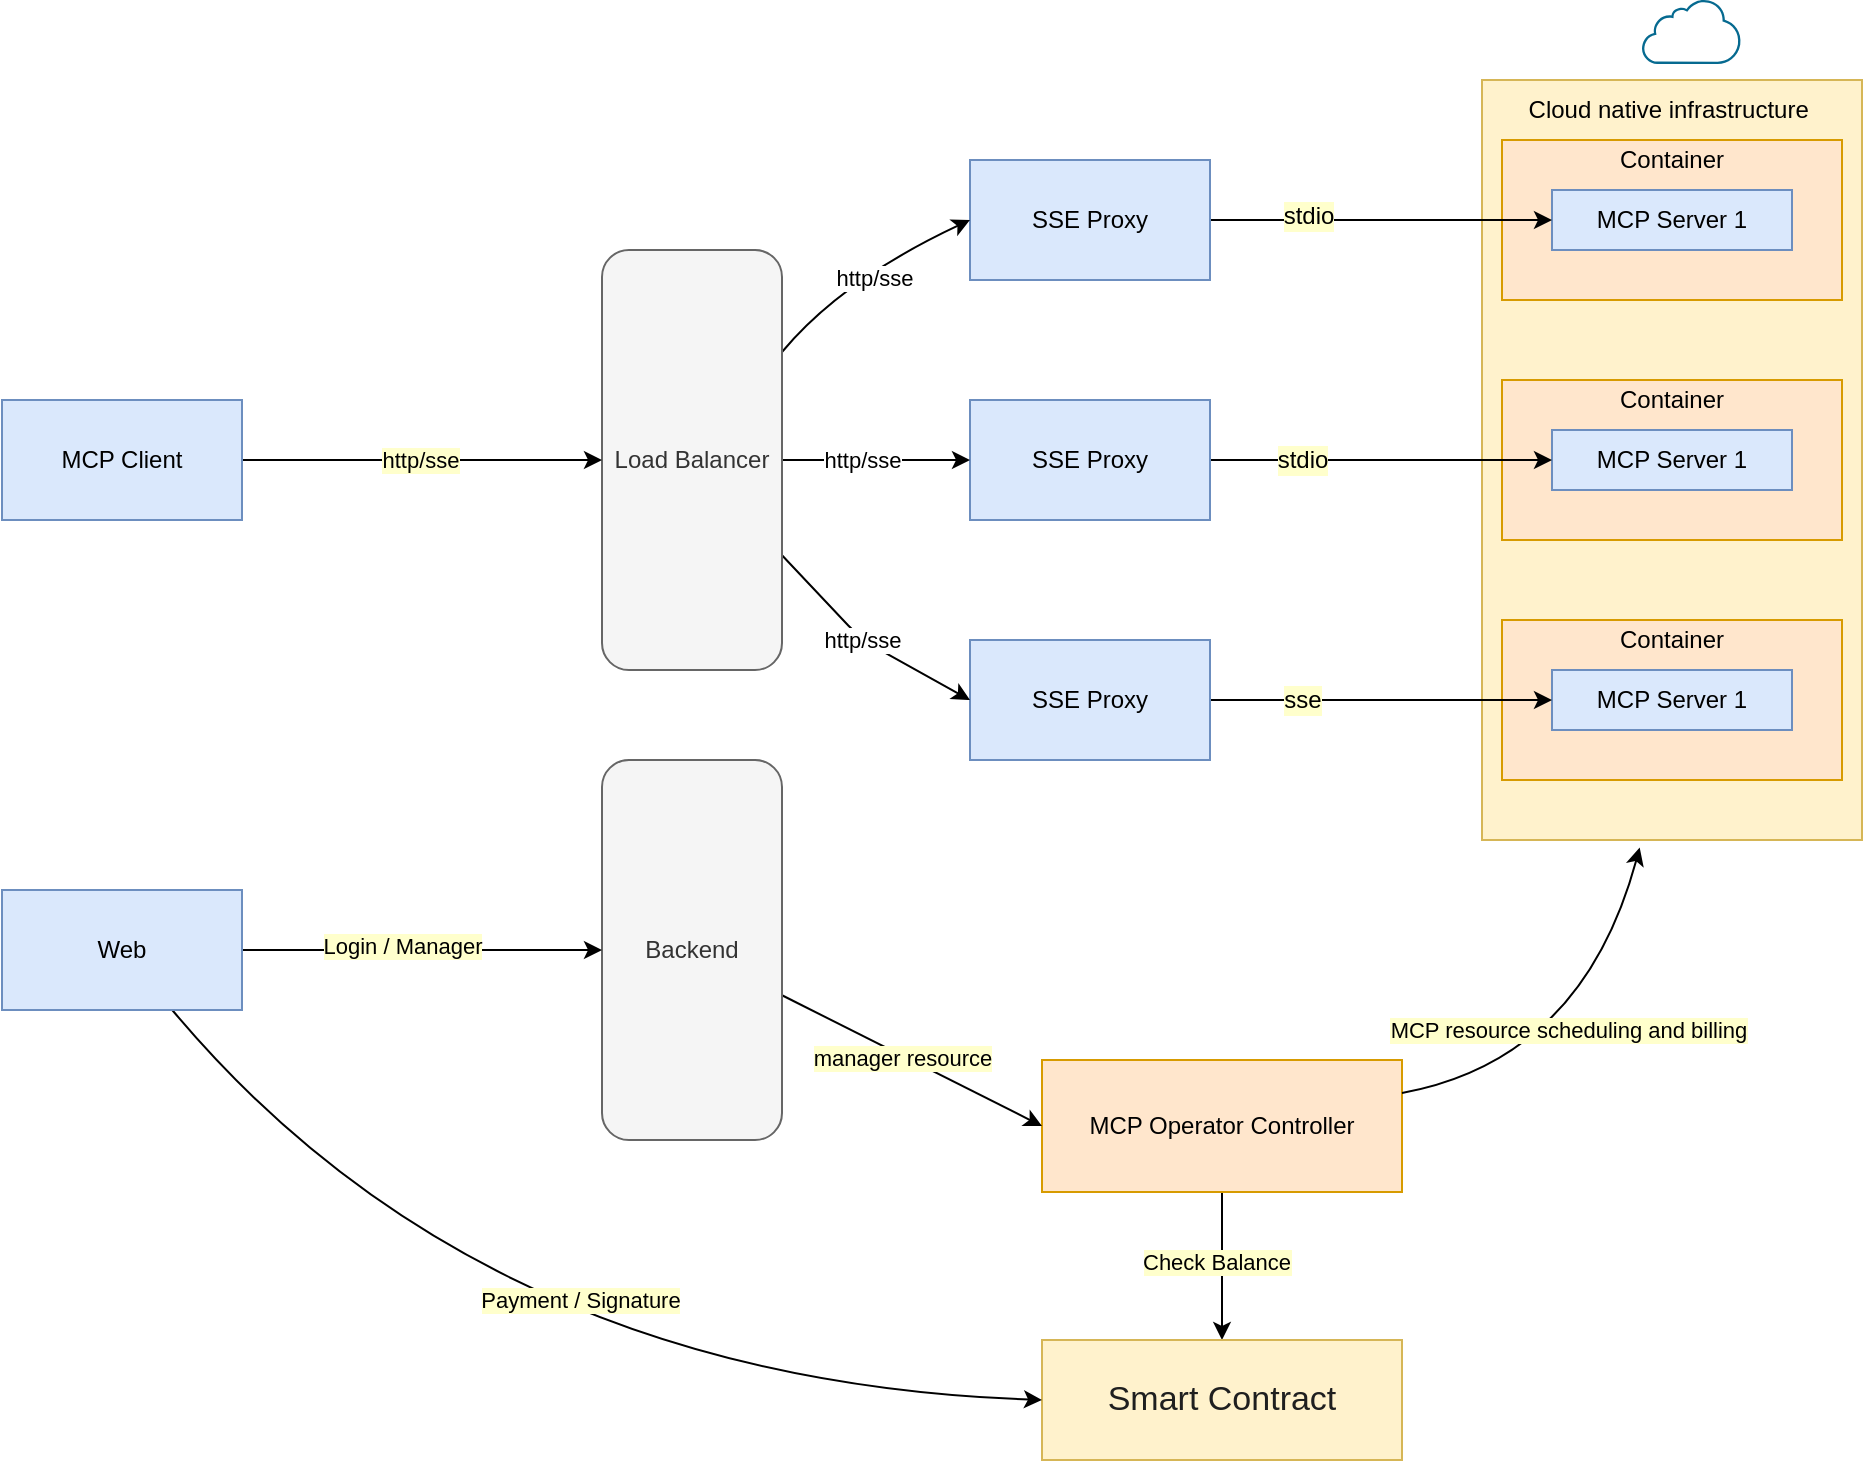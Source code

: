 <mxfile>
    <diagram id="WFLBhGVbIrNnshkw6GlL" name="第 1 页">
        <mxGraphModel dx="1784" dy="601" grid="1" gridSize="10" guides="1" tooltips="1" connect="1" arrows="1" fold="1" page="1" pageScale="1" pageWidth="827" pageHeight="1169" math="0" shadow="0">
            <root>
                <mxCell id="0"/>
                <mxCell id="1" parent="0"/>
                <mxCell id="2" value="" style="rounded=0;whiteSpace=wrap;html=1;fillColor=#fff2cc;strokeColor=#d6b656;" parent="1" vertex="1">
                    <mxGeometry x="610" y="40" width="190" height="380" as="geometry"/>
                </mxCell>
                <mxCell id="3" value="Cloud native infrastructure&amp;nbsp;" style="text;html=1;align=center;verticalAlign=middle;whiteSpace=wrap;rounded=0;" parent="1" vertex="1">
                    <mxGeometry x="610" y="40" width="190" height="30" as="geometry"/>
                </mxCell>
                <mxCell id="4" value="" style="rounded=0;whiteSpace=wrap;html=1;fillColor=#ffe6cc;strokeColor=#d79b00;" parent="1" vertex="1">
                    <mxGeometry x="620" y="70" width="170" height="80" as="geometry"/>
                </mxCell>
                <mxCell id="5" value="Container" style="text;html=1;align=center;verticalAlign=middle;whiteSpace=wrap;rounded=0;" parent="1" vertex="1">
                    <mxGeometry x="645" y="70" width="120" height="20" as="geometry"/>
                </mxCell>
                <mxCell id="6" value="MCP Server 1" style="rounded=0;whiteSpace=wrap;html=1;fillColor=#dae8fc;strokeColor=#6c8ebf;" parent="1" vertex="1">
                    <mxGeometry x="645" y="95" width="120" height="30" as="geometry"/>
                </mxCell>
                <mxCell id="7" value="" style="rounded=0;whiteSpace=wrap;html=1;fillColor=#ffe6cc;strokeColor=#d79b00;" parent="1" vertex="1">
                    <mxGeometry x="620" y="190" width="170" height="80" as="geometry"/>
                </mxCell>
                <mxCell id="8" value="Container" style="text;html=1;align=center;verticalAlign=middle;whiteSpace=wrap;rounded=0;" parent="1" vertex="1">
                    <mxGeometry x="645" y="190" width="120" height="20" as="geometry"/>
                </mxCell>
                <mxCell id="9" value="MCP Server 1" style="rounded=0;whiteSpace=wrap;html=1;fillColor=#dae8fc;strokeColor=#6c8ebf;" parent="1" vertex="1">
                    <mxGeometry x="645" y="215" width="120" height="30" as="geometry"/>
                </mxCell>
                <mxCell id="10" value="" style="rounded=0;whiteSpace=wrap;html=1;fillColor=#ffe6cc;strokeColor=#d79b00;" parent="1" vertex="1">
                    <mxGeometry x="620" y="310" width="170" height="80" as="geometry"/>
                </mxCell>
                <mxCell id="11" value="Container" style="text;html=1;align=center;verticalAlign=middle;whiteSpace=wrap;rounded=0;" parent="1" vertex="1">
                    <mxGeometry x="645" y="310" width="120" height="20" as="geometry"/>
                </mxCell>
                <mxCell id="12" value="MCP Server 1" style="rounded=0;whiteSpace=wrap;html=1;fillColor=#dae8fc;strokeColor=#6c8ebf;" parent="1" vertex="1">
                    <mxGeometry x="645" y="335" width="120" height="30" as="geometry"/>
                </mxCell>
                <mxCell id="15" style="edgeStyle=none;html=1;entryX=0;entryY=0.5;entryDx=0;entryDy=0;" parent="1" source="13" target="6" edge="1">
                    <mxGeometry relative="1" as="geometry"/>
                </mxCell>
                <mxCell id="16" value="stdio" style="edgeLabel;html=1;align=center;verticalAlign=middle;resizable=0;points=[];labelBackgroundColor=#FFFFCC;fontSize=12;" parent="15" vertex="1" connectable="0">
                    <mxGeometry x="-0.432" y="2" relative="1" as="geometry">
                        <mxPoint as="offset"/>
                    </mxGeometry>
                </mxCell>
                <mxCell id="13" value="SSE Proxy" style="rounded=0;whiteSpace=wrap;html=1;fillColor=#dae8fc;strokeColor=#6c8ebf;" parent="1" vertex="1">
                    <mxGeometry x="354" y="80" width="120" height="60" as="geometry"/>
                </mxCell>
                <mxCell id="18" style="edgeStyle=none;html=1;entryX=0;entryY=0.5;entryDx=0;entryDy=0;" parent="1" source="17" target="9" edge="1">
                    <mxGeometry relative="1" as="geometry"/>
                </mxCell>
                <mxCell id="21" value="stdio" style="edgeLabel;html=1;align=center;verticalAlign=middle;resizable=0;points=[];labelBackgroundColor=#FFFFCC;fontSize=12;" parent="18" vertex="1" connectable="0">
                    <mxGeometry x="-0.35" y="2" relative="1" as="geometry">
                        <mxPoint x="-10" y="2" as="offset"/>
                    </mxGeometry>
                </mxCell>
                <mxCell id="17" value="SSE Proxy" style="rounded=0;whiteSpace=wrap;html=1;fillColor=#dae8fc;strokeColor=#6c8ebf;" parent="1" vertex="1">
                    <mxGeometry x="354" y="200" width="120" height="60" as="geometry"/>
                </mxCell>
                <mxCell id="20" style="edgeStyle=none;html=1;entryX=0;entryY=0.5;entryDx=0;entryDy=0;" parent="1" source="19" target="12" edge="1">
                    <mxGeometry relative="1" as="geometry"/>
                </mxCell>
                <mxCell id="22" value="sse" style="edgeLabel;html=1;align=center;verticalAlign=middle;resizable=0;points=[];labelBackgroundColor=#FFFFCC;fontSize=12;" parent="20" vertex="1" connectable="0">
                    <mxGeometry x="-0.409" y="1" relative="1" as="geometry">
                        <mxPoint x="-5" y="1" as="offset"/>
                    </mxGeometry>
                </mxCell>
                <mxCell id="19" value="SSE Proxy" style="rounded=0;whiteSpace=wrap;html=1;fillColor=#dae8fc;strokeColor=#6c8ebf;" parent="1" vertex="1">
                    <mxGeometry x="354" y="320" width="120" height="60" as="geometry"/>
                </mxCell>
                <mxCell id="25" style="edgeStyle=none;html=1;entryX=0;entryY=0.5;entryDx=0;entryDy=0;rounded=0;curved=1;" parent="1" source="23" target="13" edge="1">
                    <mxGeometry relative="1" as="geometry">
                        <Array as="points">
                            <mxPoint x="290" y="140"/>
                        </Array>
                    </mxGeometry>
                </mxCell>
                <mxCell id="32" value="http/sse" style="edgeLabel;html=1;align=center;verticalAlign=middle;resizable=0;points=[];" parent="25" vertex="1" connectable="0">
                    <mxGeometry x="0.046" y="-6" relative="1" as="geometry">
                        <mxPoint as="offset"/>
                    </mxGeometry>
                </mxCell>
                <mxCell id="26" style="edgeStyle=none;html=1;entryX=0;entryY=0.5;entryDx=0;entryDy=0;" parent="1" source="23" target="17" edge="1">
                    <mxGeometry relative="1" as="geometry"/>
                </mxCell>
                <mxCell id="27" style="edgeStyle=none;html=1;entryX=0;entryY=0.5;entryDx=0;entryDy=0;" parent="1" source="23" target="19" edge="1">
                    <mxGeometry relative="1" as="geometry">
                        <Array as="points">
                            <mxPoint x="300" y="320"/>
                        </Array>
                    </mxGeometry>
                </mxCell>
                <mxCell id="23" value="Load Balancer" style="rounded=1;whiteSpace=wrap;html=1;fillColor=#f5f5f5;fontColor=#333333;strokeColor=#666666;" parent="1" vertex="1">
                    <mxGeometry x="170" y="125" width="90" height="210" as="geometry"/>
                </mxCell>
                <mxCell id="53" style="edgeStyle=none;html=1;entryX=0;entryY=0.5;entryDx=0;entryDy=0;" parent="1" source="28" target="23" edge="1">
                    <mxGeometry relative="1" as="geometry"/>
                </mxCell>
                <mxCell id="54" value="http/sse" style="edgeLabel;html=1;align=center;verticalAlign=middle;resizable=0;points=[];labelBackgroundColor=#FFFFCC;" parent="53" vertex="1" connectable="0">
                    <mxGeometry x="-0.014" relative="1" as="geometry">
                        <mxPoint as="offset"/>
                    </mxGeometry>
                </mxCell>
                <mxCell id="28" value="MCP Client" style="rounded=0;whiteSpace=wrap;html=1;fillColor=#dae8fc;strokeColor=#6c8ebf;" parent="1" vertex="1">
                    <mxGeometry x="-130" y="200" width="120" height="60" as="geometry"/>
                </mxCell>
                <mxCell id="33" value="http/sse" style="edgeLabel;html=1;align=center;verticalAlign=middle;resizable=0;points=[];" parent="1" vertex="1" connectable="0">
                    <mxGeometry x="299.998" y="230.002" as="geometry"/>
                </mxCell>
                <mxCell id="34" value="http/sse" style="edgeLabel;html=1;align=center;verticalAlign=middle;resizable=0;points=[];" parent="1" vertex="1" connectable="0">
                    <mxGeometry x="299.998" y="320.002" as="geometry"/>
                </mxCell>
                <mxCell id="66" style="edgeStyle=none;html=1;" parent="1" source="36" target="56" edge="1">
                    <mxGeometry relative="1" as="geometry"/>
                </mxCell>
                <mxCell id="67" value="Check Balance" style="edgeLabel;html=1;align=center;verticalAlign=middle;resizable=0;points=[];labelBackgroundColor=#FFFFCC;" parent="66" vertex="1" connectable="0">
                    <mxGeometry x="-0.054" y="-3" relative="1" as="geometry">
                        <mxPoint as="offset"/>
                    </mxGeometry>
                </mxCell>
                <mxCell id="36" value="MCP Operator Controller" style="rounded=0;whiteSpace=wrap;html=1;fillColor=#ffe6cc;strokeColor=#d79b00;" parent="1" vertex="1">
                    <mxGeometry x="390" y="530" width="180" height="66" as="geometry"/>
                </mxCell>
                <mxCell id="37" style="edgeStyle=none;html=1;entryX=0.415;entryY=1.01;entryDx=0;entryDy=0;entryPerimeter=0;rounded=0;curved=1;" parent="1" source="36" target="2" edge="1">
                    <mxGeometry relative="1" as="geometry">
                        <Array as="points">
                            <mxPoint x="660" y="530"/>
                        </Array>
                    </mxGeometry>
                </mxCell>
                <mxCell id="38" value="MCP resource scheduling and billing" style="edgeLabel;html=1;align=center;verticalAlign=middle;resizable=0;points=[];labelBackgroundColor=#FFFFCC;" parent="37" vertex="1" connectable="0">
                    <mxGeometry x="-0.13" y="16" relative="1" as="geometry">
                        <mxPoint as="offset"/>
                    </mxGeometry>
                </mxCell>
                <mxCell id="42" value="" style="sketch=0;pointerEvents=1;shadow=0;dashed=0;html=1;strokeColor=none;aspect=fixed;labelPosition=center;verticalLabelPosition=bottom;verticalAlign=top;align=center;outlineConnect=0;shape=mxgraph.vvd.cloud_computing;fillColor=#066A90;" parent="1" vertex="1">
                    <mxGeometry x="690" width="50" height="32" as="geometry"/>
                </mxCell>
                <mxCell id="52" style="edgeStyle=none;html=1;entryX=0;entryY=0.5;entryDx=0;entryDy=0;rounded=0;curved=1;" parent="1" source="51" target="36" edge="1">
                    <mxGeometry relative="1" as="geometry">
                        <Array as="points"/>
                    </mxGeometry>
                </mxCell>
                <mxCell id="68" value="manager resource" style="edgeLabel;html=1;align=center;verticalAlign=middle;resizable=0;points=[];labelBackgroundColor=#FFFFCC;" parent="52" vertex="1" connectable="0">
                    <mxGeometry x="-0.081" y="-1" relative="1" as="geometry">
                        <mxPoint as="offset"/>
                    </mxGeometry>
                </mxCell>
                <mxCell id="51" value="Backend" style="rounded=1;whiteSpace=wrap;html=1;fillColor=#f5f5f5;fontColor=#333333;strokeColor=#666666;" parent="1" vertex="1">
                    <mxGeometry x="170" y="380" width="90" height="190" as="geometry"/>
                </mxCell>
                <mxCell id="56" value="&lt;span style=&quot;color: rgb(31, 31, 31); font-family: Arial, sans-serif; text-align: start;&quot;&gt;&lt;font style=&quot;font-size: 17px;&quot;&gt;Smart Contract&lt;/font&gt;&lt;/span&gt;" style="rounded=0;whiteSpace=wrap;html=1;fontSize=12;fillColor=#fff2cc;strokeColor=#d6b656;" parent="1" vertex="1">
                    <mxGeometry x="390" y="670" width="180" height="60" as="geometry"/>
                </mxCell>
                <mxCell id="61" style="edgeStyle=none;html=1;entryX=0;entryY=0.5;entryDx=0;entryDy=0;" parent="1" source="60" target="51" edge="1">
                    <mxGeometry relative="1" as="geometry"/>
                </mxCell>
                <mxCell id="62" value="Login / Manager" style="edgeLabel;html=1;align=center;verticalAlign=middle;resizable=0;points=[];labelBackgroundColor=#FFFFCC;" parent="61" vertex="1" connectable="0">
                    <mxGeometry x="-0.109" y="2" relative="1" as="geometry">
                        <mxPoint as="offset"/>
                    </mxGeometry>
                </mxCell>
                <mxCell id="64" style="edgeStyle=none;html=1;entryX=0;entryY=0.5;entryDx=0;entryDy=0;rounded=0;curved=1;" parent="1" source="60" target="56" edge="1">
                    <mxGeometry relative="1" as="geometry">
                        <Array as="points">
                            <mxPoint x="110" y="690"/>
                        </Array>
                    </mxGeometry>
                </mxCell>
                <mxCell id="65" value="Payment / Signature" style="edgeLabel;html=1;align=center;verticalAlign=middle;resizable=0;points=[];labelBackgroundColor=#FFFFCC;" parent="64" vertex="1" connectable="0">
                    <mxGeometry x="0.106" y="42" relative="1" as="geometry">
                        <mxPoint as="offset"/>
                    </mxGeometry>
                </mxCell>
                <mxCell id="60" value="Web" style="rounded=0;whiteSpace=wrap;html=1;fillColor=#dae8fc;strokeColor=#6c8ebf;" parent="1" vertex="1">
                    <mxGeometry x="-130" y="445" width="120" height="60" as="geometry"/>
                </mxCell>
            </root>
        </mxGraphModel>
    </diagram>
</mxfile>
